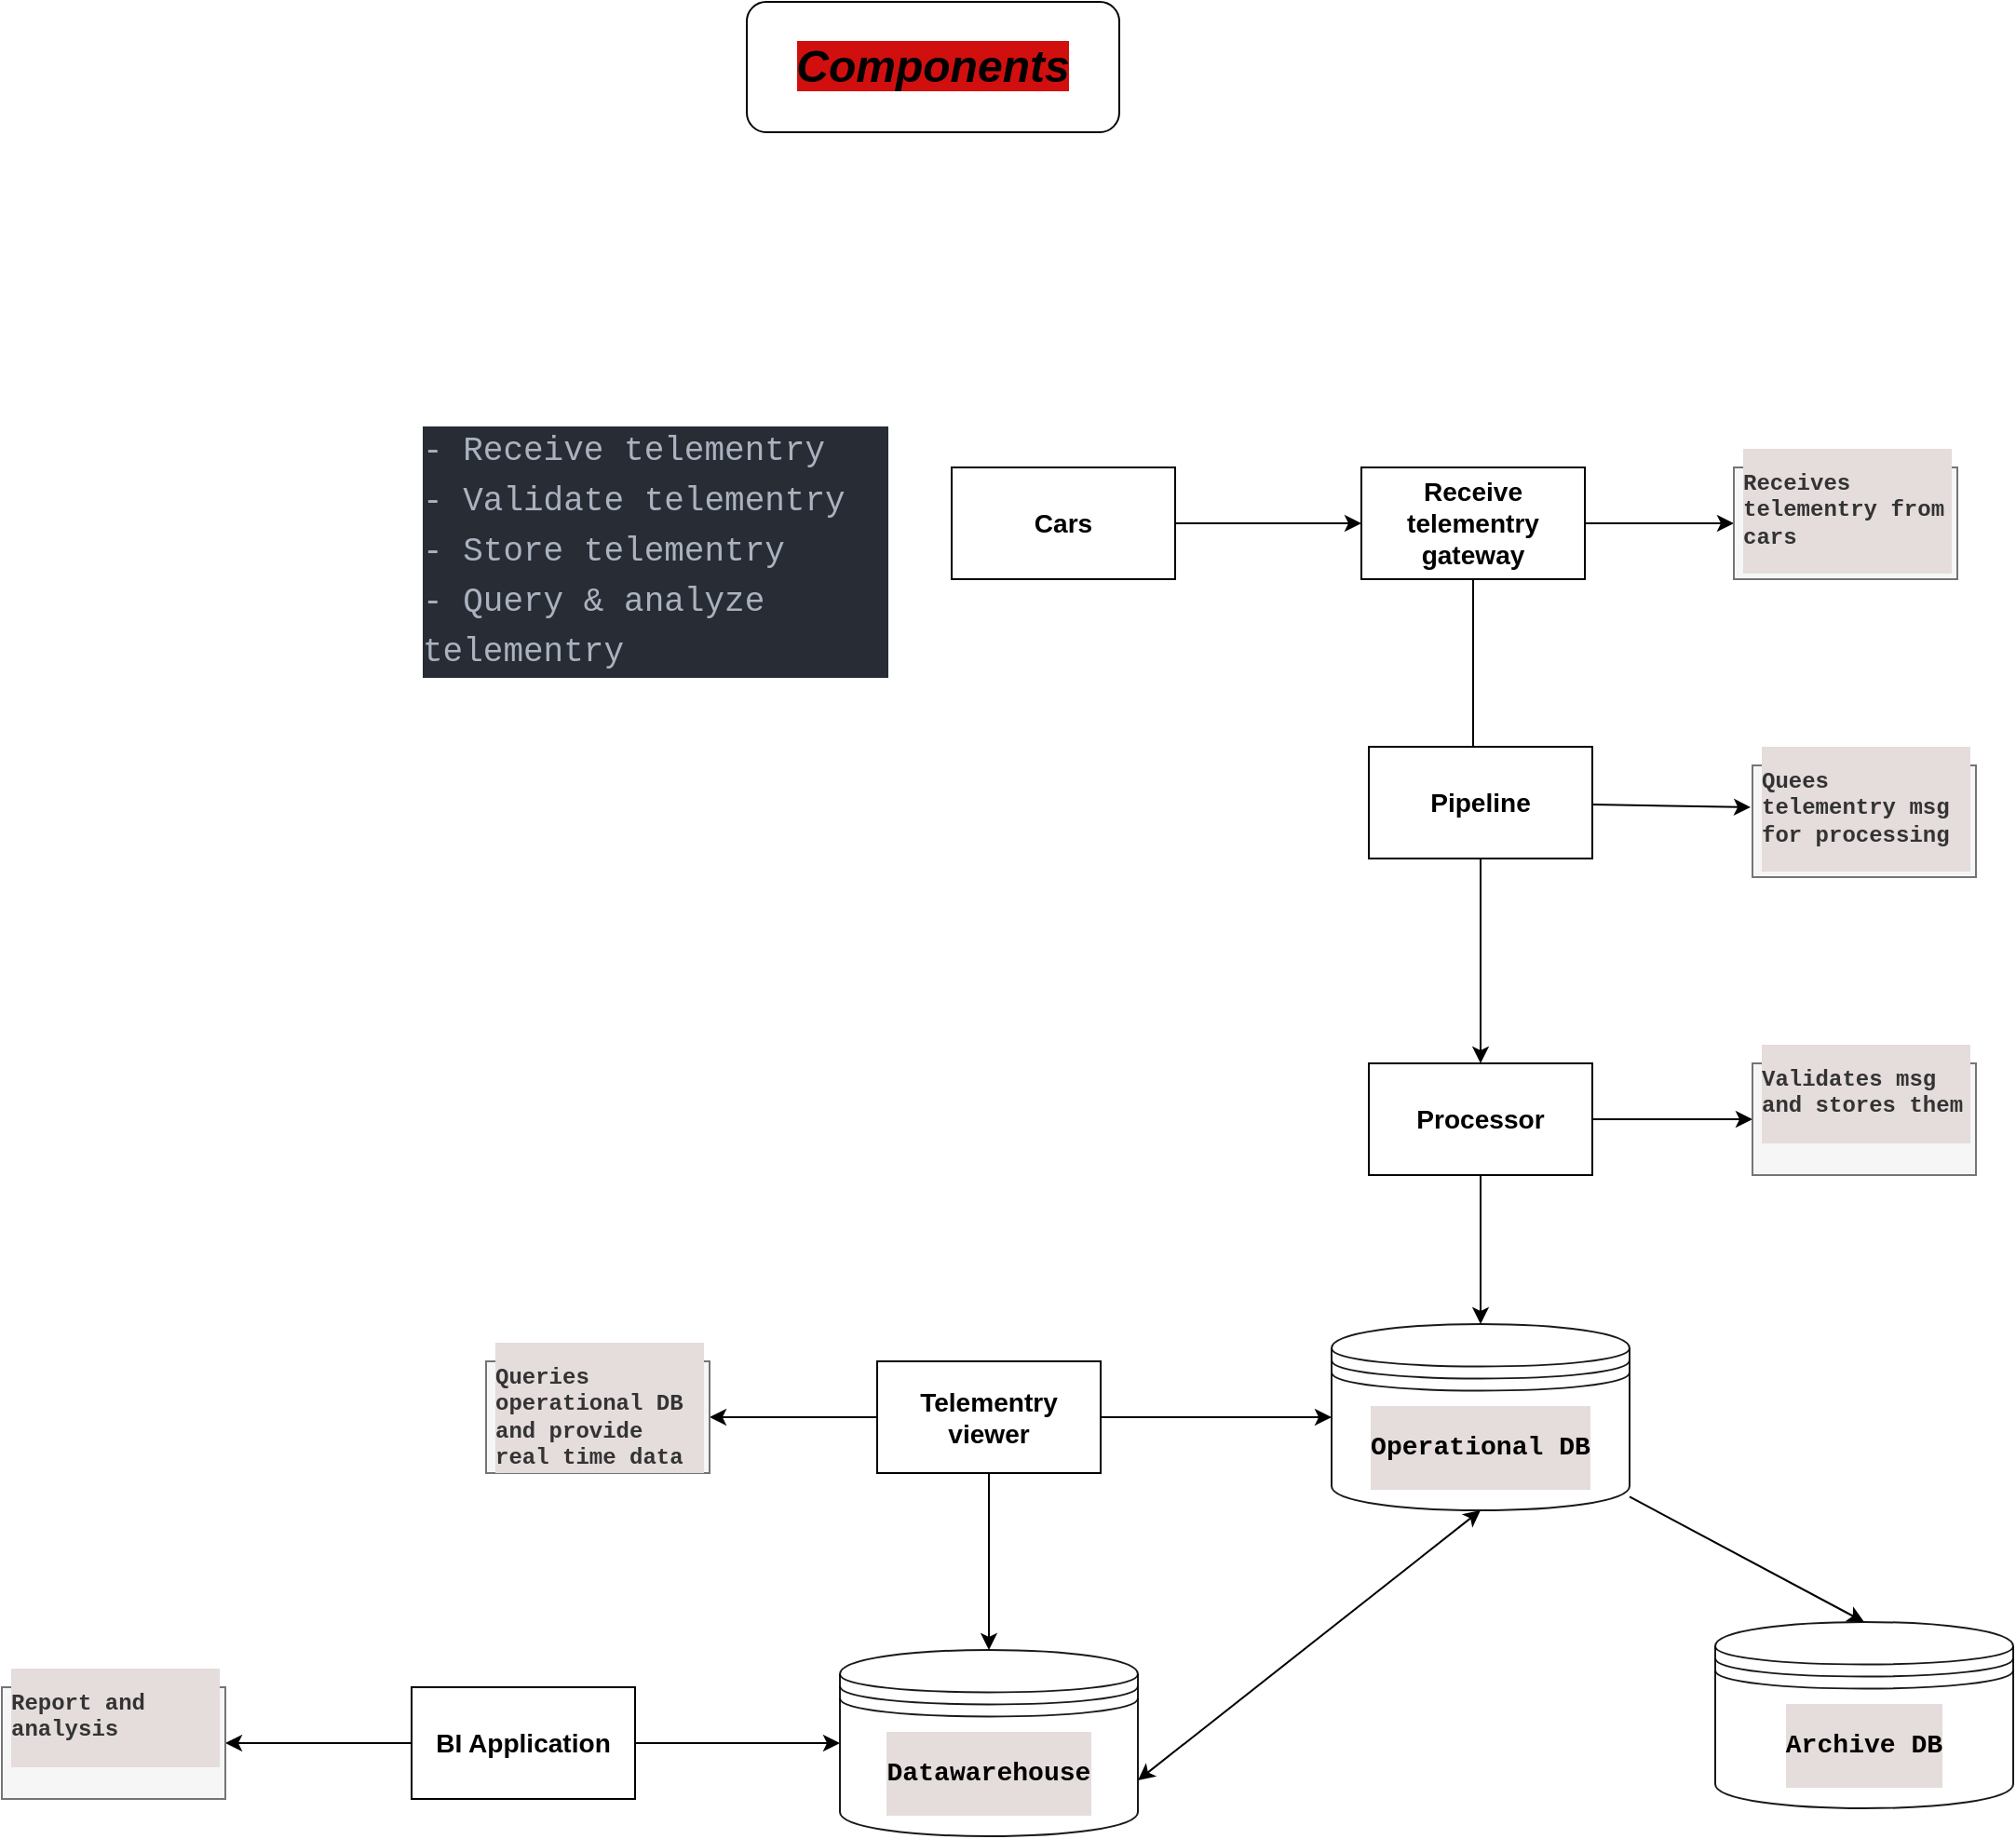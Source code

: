 <mxfile>
    <diagram id="WpBTrdDwgxIbmVsbJg8S" name="Components">
        <mxGraphModel dx="1781" dy="1787" grid="1" gridSize="10" guides="1" tooltips="1" connect="1" arrows="1" fold="1" page="1" pageScale="1" pageWidth="827" pageHeight="1169" math="0" shadow="0">
            <root>
                <mxCell id="0"/>
                <mxCell id="1" parent="0"/>
                <mxCell id="7" value="" style="edgeStyle=none;html=1;" parent="1" source="2" target="6" edge="1">
                    <mxGeometry relative="1" as="geometry"/>
                </mxCell>
                <mxCell id="2" value="&lt;h3&gt;Cars&lt;/h3&gt;" style="rounded=0;whiteSpace=wrap;html=1;" parent="1" vertex="1">
                    <mxGeometry x="190" y="-150" width="120" height="60" as="geometry"/>
                </mxCell>
                <mxCell id="3" value="&lt;div style=&quot;color: rgb(171, 178, 191); background-color: rgb(40, 44, 52); font-family: Menlo, Monaco, &amp;quot;Courier New&amp;quot;, monospace; font-size: 18px; line-height: 27px;&quot;&gt;&lt;div&gt;- Receive telementry&lt;/div&gt;&lt;div&gt;- Validate telementry&lt;/div&gt;&lt;div&gt;- Store telementry&lt;/div&gt;&lt;div&gt;- Query &amp;amp; analyze telementry&lt;/div&gt;&lt;/div&gt;" style="text;strokeColor=none;fillColor=none;align=left;verticalAlign=middle;spacingLeft=4;spacingRight=4;overflow=hidden;points=[[0,0.5],[1,0.5]];portConstraint=eastwest;rotatable=0;whiteSpace=wrap;html=1;" parent="1" vertex="1">
                    <mxGeometry x="-100" y="-180" width="260" height="150" as="geometry"/>
                </mxCell>
                <mxCell id="4" value="&lt;h1&gt;&lt;b&gt;&lt;i style=&quot;background-color: rgb(210, 15, 15);&quot;&gt;Components&lt;/i&gt;&lt;/b&gt;&lt;/h1&gt;" style="rounded=1;whiteSpace=wrap;html=1;" parent="1" vertex="1">
                    <mxGeometry x="80" y="-400" width="200" height="70" as="geometry"/>
                </mxCell>
                <mxCell id="9" style="edgeStyle=none;html=1;" parent="1" source="6" edge="1">
                    <mxGeometry relative="1" as="geometry">
                        <mxPoint x="470" y="10" as="targetPoint"/>
                    </mxGeometry>
                </mxCell>
                <mxCell id="12" value="" style="edgeStyle=none;html=1;fontColor=none;" parent="1" source="6" target="11" edge="1">
                    <mxGeometry relative="1" as="geometry"/>
                </mxCell>
                <mxCell id="6" value="&lt;h3&gt;Receive telementry gateway&lt;/h3&gt;" style="rounded=0;whiteSpace=wrap;html=1;" parent="1" vertex="1">
                    <mxGeometry x="410" y="-150" width="120" height="60" as="geometry"/>
                </mxCell>
                <mxCell id="14" style="edgeStyle=none;html=1;entryX=-0.008;entryY=0.375;entryDx=0;entryDy=0;entryPerimeter=0;fontFamily=Courier New;fontColor=none;" parent="1" source="10" target="13" edge="1">
                    <mxGeometry relative="1" as="geometry"/>
                </mxCell>
                <mxCell id="19" value="" style="edgeStyle=none;html=1;fontFamily=Courier New;fontColor=none;" parent="1" source="10" target="15" edge="1">
                    <mxGeometry relative="1" as="geometry"/>
                </mxCell>
                <mxCell id="10" value="&lt;h3&gt;Pipeline&lt;/h3&gt;" style="rounded=0;whiteSpace=wrap;html=1;" parent="1" vertex="1">
                    <mxGeometry x="414" width="120" height="60" as="geometry"/>
                </mxCell>
                <mxCell id="11" value="&lt;p&gt;Receives telementry from cars&lt;/p&gt;" style="text;html=1;spacing=5;spacingTop=-20;whiteSpace=wrap;overflow=hidden;rounded=0;glass=0;labelBackgroundColor=#e5dcdc;fillStyle=auto;fontFamily=Courier New;align=left;fontStyle=1;opacity=90;fillColor=#f5f5f5;strokeColor=#666666;fontColor=#333333;" parent="1" vertex="1">
                    <mxGeometry x="610" y="-150" width="120" height="60" as="geometry"/>
                </mxCell>
                <mxCell id="13" value="&lt;p&gt;Quees telementry msg for processing&lt;/p&gt;" style="text;html=1;spacing=5;spacingTop=-20;whiteSpace=wrap;overflow=hidden;rounded=0;glass=0;labelBackgroundColor=#e5dcdc;fillStyle=auto;fontFamily=Courier New;align=left;fontStyle=1;opacity=90;fillColor=#f5f5f5;strokeColor=#666666;fontColor=#333333;" parent="1" vertex="1">
                    <mxGeometry x="620" y="10" width="120" height="60" as="geometry"/>
                </mxCell>
                <mxCell id="17" value="" style="edgeStyle=none;html=1;fontFamily=Courier New;fontColor=none;" parent="1" source="15" target="16" edge="1">
                    <mxGeometry relative="1" as="geometry"/>
                </mxCell>
                <mxCell id="20" value="" style="edgeStyle=none;html=1;fontFamily=Courier New;fontColor=none;" parent="1" source="15" target="18" edge="1">
                    <mxGeometry relative="1" as="geometry"/>
                </mxCell>
                <mxCell id="15" value="&lt;h3&gt;Processor&lt;/h3&gt;" style="rounded=0;whiteSpace=wrap;html=1;" parent="1" vertex="1">
                    <mxGeometry x="414" y="170" width="120" height="60" as="geometry"/>
                </mxCell>
                <mxCell id="16" value="&lt;p&gt;Validates msg and stores them&lt;/p&gt;" style="text;html=1;spacing=5;spacingTop=-20;whiteSpace=wrap;overflow=hidden;rounded=0;glass=0;labelBackgroundColor=#e5dcdc;fillStyle=auto;fontFamily=Courier New;align=left;fontStyle=1;opacity=90;fillColor=#f5f5f5;strokeColor=#666666;fontColor=#333333;" parent="1" vertex="1">
                    <mxGeometry x="620" y="170" width="120" height="60" as="geometry"/>
                </mxCell>
                <mxCell id="40" style="edgeStyle=none;html=1;entryX=0.5;entryY=0;entryDx=0;entryDy=0;fontFamily=Courier New;fontColor=none;" parent="1" source="18" target="39" edge="1">
                    <mxGeometry relative="1" as="geometry"/>
                </mxCell>
                <mxCell id="18" value="&lt;h3&gt;Operational DB&lt;/h3&gt;" style="shape=datastore;whiteSpace=wrap;html=1;rounded=1;glass=0;labelBackgroundColor=#e5dcdc;fillStyle=auto;strokeColor=default;fontFamily=Courier New;fontColor=none;fillColor=none;opacity=90;" parent="1" vertex="1">
                    <mxGeometry x="394" y="310" width="160" height="100" as="geometry"/>
                </mxCell>
                <mxCell id="21" value="&lt;h3&gt;Datawarehouse&lt;/h3&gt;" style="shape=datastore;whiteSpace=wrap;html=1;rounded=1;glass=0;labelBackgroundColor=#e5dcdc;fillStyle=auto;strokeColor=default;fontFamily=Courier New;fontColor=none;fillColor=none;opacity=90;" parent="1" vertex="1">
                    <mxGeometry x="130" y="485" width="160" height="100" as="geometry"/>
                </mxCell>
                <mxCell id="26" value="" style="edgeStyle=none;html=1;fontFamily=Courier New;fontColor=none;" parent="1" source="22" target="24" edge="1">
                    <mxGeometry relative="1" as="geometry"/>
                </mxCell>
                <mxCell id="29" style="edgeStyle=none;html=1;entryX=0;entryY=0.5;entryDx=0;entryDy=0;fontFamily=Courier New;fontColor=none;" parent="1" source="22" target="18" edge="1">
                    <mxGeometry relative="1" as="geometry"/>
                </mxCell>
                <mxCell id="30" style="edgeStyle=none;html=1;fontFamily=Courier New;fontColor=none;" parent="1" source="22" target="21" edge="1">
                    <mxGeometry relative="1" as="geometry"/>
                </mxCell>
                <mxCell id="22" value="&lt;h3&gt;Telementry viewer&lt;/h3&gt;" style="rounded=0;whiteSpace=wrap;html=1;" parent="1" vertex="1">
                    <mxGeometry x="150" y="330" width="120" height="60" as="geometry"/>
                </mxCell>
                <mxCell id="24" value="&lt;p&gt;Queries operational DB and provide real time data&lt;/p&gt;" style="text;html=1;spacing=5;spacingTop=-20;whiteSpace=wrap;overflow=hidden;rounded=0;glass=0;labelBackgroundColor=#e5dcdc;fillStyle=auto;fontFamily=Courier New;align=left;fontStyle=1;opacity=90;fillColor=#f5f5f5;strokeColor=#666666;fontColor=#333333;" parent="1" vertex="1">
                    <mxGeometry x="-60" y="330" width="120" height="60" as="geometry"/>
                </mxCell>
                <mxCell id="34" value="" style="endArrow=classic;startArrow=classic;html=1;fontFamily=Courier New;fontColor=none;entryX=0.5;entryY=1;entryDx=0;entryDy=0;exitX=1;exitY=0.7;exitDx=0;exitDy=0;" parent="1" source="21" target="18" edge="1">
                    <mxGeometry width="50" height="50" relative="1" as="geometry">
                        <mxPoint x="320" y="450" as="sourcePoint"/>
                        <mxPoint x="370" y="400" as="targetPoint"/>
                        <Array as="points"/>
                    </mxGeometry>
                </mxCell>
                <mxCell id="36" value="" style="edgeStyle=none;html=1;fontFamily=Courier New;fontColor=none;" parent="1" source="35" target="21" edge="1">
                    <mxGeometry relative="1" as="geometry"/>
                </mxCell>
                <mxCell id="38" value="" style="edgeStyle=none;html=1;fontFamily=Courier New;fontColor=none;" parent="1" source="35" target="37" edge="1">
                    <mxGeometry relative="1" as="geometry"/>
                </mxCell>
                <mxCell id="35" value="&lt;h3&gt;BI Application&lt;/h3&gt;" style="rounded=0;whiteSpace=wrap;html=1;" parent="1" vertex="1">
                    <mxGeometry x="-100" y="505" width="120" height="60" as="geometry"/>
                </mxCell>
                <mxCell id="37" value="&lt;p&gt;Report and analysis&lt;/p&gt;" style="text;html=1;spacing=5;spacingTop=-20;whiteSpace=wrap;overflow=hidden;rounded=0;glass=0;labelBackgroundColor=#e5dcdc;fillStyle=auto;fontFamily=Courier New;align=left;fontStyle=1;opacity=90;fillColor=#f5f5f5;strokeColor=#666666;fontColor=#333333;" parent="1" vertex="1">
                    <mxGeometry x="-320" y="505" width="120" height="60" as="geometry"/>
                </mxCell>
                <mxCell id="39" value="&lt;h3&gt;Archive DB&lt;/h3&gt;" style="shape=datastore;whiteSpace=wrap;html=1;rounded=1;glass=0;labelBackgroundColor=#e5dcdc;fillStyle=auto;strokeColor=default;fontFamily=Courier New;fontColor=none;fillColor=none;opacity=90;" parent="1" vertex="1">
                    <mxGeometry x="600" y="470" width="160" height="100" as="geometry"/>
                </mxCell>
            </root>
        </mxGraphModel>
    </diagram>
    <diagram id="6kcMI4g_bfm9td3OiWD_" name="logical">
        <mxGraphModel dx="2085" dy="1787" grid="1" gridSize="10" guides="1" tooltips="1" connect="1" arrows="1" fold="1" page="1" pageScale="1" pageWidth="827" pageHeight="1169" math="0" shadow="0">
            <root>
                <mxCell id="0"/>
                <mxCell id="1" parent="0"/>
                <mxCell id="HioGOWbEWWY_8ulVzMA6-1" value="" style="edgeStyle=none;html=1;" edge="1" parent="1" source="HioGOWbEWWY_8ulVzMA6-2" target="HioGOWbEWWY_8ulVzMA6-7">
                    <mxGeometry relative="1" as="geometry"/>
                </mxCell>
                <mxCell id="HioGOWbEWWY_8ulVzMA6-2" value="&lt;h3&gt;Cars&lt;/h3&gt;" style="rounded=0;whiteSpace=wrap;html=1;" vertex="1" parent="1">
                    <mxGeometry x="190" y="-150" width="120" height="60" as="geometry"/>
                </mxCell>
                <mxCell id="HioGOWbEWWY_8ulVzMA6-4" value="&lt;h1&gt;&lt;b&gt;&lt;i style=&quot;background-color: rgb(210, 15, 15);&quot;&gt;Logical Components&lt;/i&gt;&lt;/b&gt;&lt;/h1&gt;" style="rounded=1;whiteSpace=wrap;html=1;" vertex="1" parent="1">
                    <mxGeometry x="80" y="-400" width="200" height="70" as="geometry"/>
                </mxCell>
                <mxCell id="HioGOWbEWWY_8ulVzMA6-5" style="edgeStyle=none;html=1;entryX=0.5;entryY=0;entryDx=0;entryDy=0;" edge="1" parent="1" source="HioGOWbEWWY_8ulVzMA6-7" target="HioGOWbEWWY_8ulVzMA6-10">
                    <mxGeometry relative="1" as="geometry">
                        <mxPoint x="470" y="10" as="targetPoint"/>
                    </mxGeometry>
                </mxCell>
                <mxCell id="HioGOWbEWWY_8ulVzMA6-7" value="&lt;h3&gt;Receive telementry gateway&lt;/h3&gt;" style="rounded=0;whiteSpace=wrap;html=1;" vertex="1" parent="1">
                    <mxGeometry x="394" y="-170" width="256" height="100" as="geometry"/>
                </mxCell>
                <mxCell id="HioGOWbEWWY_8ulVzMA6-9" value="" style="edgeStyle=none;html=1;fontFamily=Courier New;fontColor=none;" edge="1" parent="1" source="HioGOWbEWWY_8ulVzMA6-10" target="HioGOWbEWWY_8ulVzMA6-15">
                    <mxGeometry relative="1" as="geometry"/>
                </mxCell>
                <mxCell id="HioGOWbEWWY_8ulVzMA6-10" value="&lt;h3&gt;Telementry Pipeline&lt;/h3&gt;" style="rounded=0;whiteSpace=wrap;html=1;" vertex="1" parent="1">
                    <mxGeometry x="382" y="20" width="280" height="120" as="geometry"/>
                </mxCell>
                <mxCell id="HioGOWbEWWY_8ulVzMA6-14" value="" style="edgeStyle=none;html=1;fontFamily=Courier New;fontColor=none;" edge="1" parent="1" source="HioGOWbEWWY_8ulVzMA6-15" target="HioGOWbEWWY_8ulVzMA6-18">
                    <mxGeometry relative="1" as="geometry"/>
                </mxCell>
                <mxCell id="HioGOWbEWWY_8ulVzMA6-15" value="&lt;h3&gt;Telementry Processor&lt;/h3&gt;" style="rounded=0;whiteSpace=wrap;html=1;" vertex="1" parent="1">
                    <mxGeometry x="380" y="220" width="290" height="130" as="geometry"/>
                </mxCell>
                <mxCell id="HioGOWbEWWY_8ulVzMA6-36" style="edgeStyle=none;html=1;entryX=-0.012;entryY=0.615;entryDx=0;entryDy=0;entryPerimeter=0;" edge="1" parent="1" source="HioGOWbEWWY_8ulVzMA6-18" target="HioGOWbEWWY_8ulVzMA6-30">
                    <mxGeometry relative="1" as="geometry"/>
                </mxCell>
                <mxCell id="HioGOWbEWWY_8ulVzMA6-18" value="&lt;h3&gt;Operational DB&lt;/h3&gt;" style="shape=datastore;whiteSpace=wrap;html=1;rounded=1;glass=0;labelBackgroundColor=#e5dcdc;fillStyle=auto;strokeColor=default;fontFamily=Courier New;fontColor=none;fillColor=none;opacity=90;" vertex="1" parent="1">
                    <mxGeometry x="442" y="485" width="160" height="100" as="geometry"/>
                </mxCell>
                <mxCell id="HioGOWbEWWY_8ulVzMA6-39" value="" style="edgeStyle=none;html=1;" edge="1" parent="1" source="HioGOWbEWWY_8ulVzMA6-19" target="HioGOWbEWWY_8ulVzMA6-38">
                    <mxGeometry relative="1" as="geometry"/>
                </mxCell>
                <mxCell id="HioGOWbEWWY_8ulVzMA6-19" value="&lt;h3&gt;Datawarehouse&lt;/h3&gt;" style="shape=datastore;whiteSpace=wrap;html=1;rounded=1;glass=0;labelBackgroundColor=#e5dcdc;fillStyle=auto;strokeColor=default;fontFamily=Courier New;fontColor=none;fillColor=none;opacity=90;" vertex="1" parent="1">
                    <mxGeometry x="115" y="485" width="160" height="100" as="geometry"/>
                </mxCell>
                <mxCell id="HioGOWbEWWY_8ulVzMA6-22" style="edgeStyle=none;html=1;fontFamily=Courier New;fontColor=none;" edge="1" parent="1" source="HioGOWbEWWY_8ulVzMA6-23" target="HioGOWbEWWY_8ulVzMA6-19">
                    <mxGeometry relative="1" as="geometry"/>
                </mxCell>
                <mxCell id="HioGOWbEWWY_8ulVzMA6-23" value="&lt;h3&gt;Telementry viewer&lt;/h3&gt;" style="rounded=0;whiteSpace=wrap;html=1;" vertex="1" parent="1">
                    <mxGeometry x="50" y="220" width="290" height="130" as="geometry"/>
                </mxCell>
                <mxCell id="HioGOWbEWWY_8ulVzMA6-26" value="" style="edgeStyle=none;html=1;fontFamily=Courier New;fontColor=none;" edge="1" parent="1" source="HioGOWbEWWY_8ulVzMA6-28" target="HioGOWbEWWY_8ulVzMA6-19">
                    <mxGeometry relative="1" as="geometry"/>
                </mxCell>
                <mxCell id="HioGOWbEWWY_8ulVzMA6-28" value="&lt;h3&gt;BI Application&lt;/h3&gt;" style="rounded=0;whiteSpace=wrap;html=1;" vertex="1" parent="1">
                    <mxGeometry x="-100" y="505" width="120" height="60" as="geometry"/>
                </mxCell>
                <mxCell id="HioGOWbEWWY_8ulVzMA6-30" value="&lt;h3&gt;Archive DB&lt;/h3&gt;" style="shape=datastore;whiteSpace=wrap;html=1;rounded=1;glass=0;labelBackgroundColor=#e5dcdc;fillStyle=auto;strokeColor=default;fontFamily=Courier New;fontColor=none;fillColor=none;opacity=90;" vertex="1" parent="1">
                    <mxGeometry x="740" y="480" width="160" height="100" as="geometry"/>
                </mxCell>
                <mxCell id="HioGOWbEWWY_8ulVzMA6-31" value="&lt;b&gt;NodeJS&lt;/b&gt;" style="html=1;dashed=0;whitespace=wrap;" vertex="1" parent="1">
                    <mxGeometry x="427" y="-100" width="190" height="30" as="geometry"/>
                </mxCell>
                <mxCell id="HioGOWbEWWY_8ulVzMA6-32" value="&lt;b&gt;Apache Kafka&lt;/b&gt;" style="html=1;dashed=0;whitespace=wrap;" vertex="1" parent="1">
                    <mxGeometry x="435" y="100" width="190" height="30" as="geometry"/>
                </mxCell>
                <mxCell id="HioGOWbEWWY_8ulVzMA6-33" value="&lt;b&gt;NodeJS&lt;/b&gt;" style="html=1;dashed=0;whitespace=wrap;" vertex="1" parent="1">
                    <mxGeometry x="435" y="320" width="190" height="30" as="geometry"/>
                </mxCell>
                <mxCell id="HioGOWbEWWY_8ulVzMA6-34" value="&lt;b&gt;Mango DB&lt;/b&gt;" style="html=1;dashed=0;whitespace=wrap;" vertex="1" parent="1">
                    <mxGeometry x="435" y="610" width="190" height="30" as="geometry"/>
                </mxCell>
                <mxCell id="HioGOWbEWWY_8ulVzMA6-35" value="&lt;b&gt;Azure Cloud Storage&lt;/b&gt;" style="html=1;dashed=0;whitespace=wrap;" vertex="1" parent="1">
                    <mxGeometry x="740" y="610" width="190" height="30" as="geometry"/>
                </mxCell>
                <mxCell id="HioGOWbEWWY_8ulVzMA6-40" style="edgeStyle=none;html=1;exitX=0.75;exitY=1;exitDx=0;exitDy=0;entryX=0.5;entryY=0;entryDx=0;entryDy=0;" edge="1" parent="1" source="HioGOWbEWWY_8ulVzMA6-37" target="HioGOWbEWWY_8ulVzMA6-38">
                    <mxGeometry relative="1" as="geometry"/>
                </mxCell>
                <mxCell id="HioGOWbEWWY_8ulVzMA6-37" value="&lt;b&gt;NodeJS&lt;/b&gt;" style="html=1;dashed=0;whitespace=wrap;" vertex="1" parent="1">
                    <mxGeometry x="115" y="320" width="190" height="30" as="geometry"/>
                </mxCell>
                <mxCell id="HioGOWbEWWY_8ulVzMA6-38" value="&lt;h3&gt;Datawarehouse&lt;/h3&gt;" style="shape=datastore;whiteSpace=wrap;html=1;rounded=1;glass=0;labelBackgroundColor=#e5dcdc;fillStyle=auto;strokeColor=default;fontFamily=Courier New;fontColor=none;fillColor=none;opacity=90;" vertex="1" parent="1">
                    <mxGeometry x="355" y="485" width="160" height="100" as="geometry"/>
                </mxCell>
            </root>
        </mxGraphModel>
    </diagram>
    <diagram id="38LXPt_X2zxEb2FeAr0i" name="Physical">
        <mxGraphModel dx="2085" dy="618" grid="1" gridSize="10" guides="1" tooltips="1" connect="1" arrows="1" fold="1" page="1" pageScale="1" pageWidth="827" pageHeight="1169" math="0" shadow="0">
            <root>
                <mxCell id="0"/>
                <mxCell id="1" parent="0"/>
                <mxCell id="turRRVDwFCccaMcealDQ-43" style="edgeStyle=none;html=1;entryX=0.5;entryY=0;entryDx=0;entryDy=0;" edge="1" parent="1" source="turRRVDwFCccaMcealDQ-8" target="turRRVDwFCccaMcealDQ-15">
                    <mxGeometry relative="1" as="geometry"/>
                </mxCell>
                <mxCell id="turRRVDwFCccaMcealDQ-8" value="Load Balancer" style="verticalLabelPosition=bottom;verticalAlign=top;html=1;shape=mxgraph.basic.rect;fillColor2=none;strokeWidth=1;size=16;indent=5;movable=1;resizable=1;rotatable=1;deletable=1;editable=1;connectable=1;" vertex="1" parent="1">
                    <mxGeometry x="360" y="110" width="280" height="210" as="geometry"/>
                </mxCell>
                <mxCell id="turRRVDwFCccaMcealDQ-42" style="edgeStyle=none;html=1;entryX=0.036;entryY=0.167;entryDx=0;entryDy=0;entryPerimeter=0;" edge="1" parent="1" source="turRRVDwFCccaMcealDQ-1" target="turRRVDwFCccaMcealDQ-8">
                    <mxGeometry relative="1" as="geometry"/>
                </mxCell>
                <mxCell id="turRRVDwFCccaMcealDQ-1" value="Cars" style="html=1;dashed=0;whitespace=wrap;" vertex="1" parent="1">
                    <mxGeometry x="160" y="120" width="100" height="50" as="geometry"/>
                </mxCell>
                <mxCell id="turRRVDwFCccaMcealDQ-9" value="telementry gateway" style="html=1;dashed=0;whitespace=wrap;" vertex="1" parent="1">
                    <mxGeometry x="410" y="140" width="110" height="50" as="geometry"/>
                </mxCell>
                <mxCell id="turRRVDwFCccaMcealDQ-11" value="telementry gateway" style="html=1;dashed=0;whitespace=wrap;" vertex="1" parent="1">
                    <mxGeometry x="440" y="180" width="110" height="50" as="geometry"/>
                </mxCell>
                <mxCell id="turRRVDwFCccaMcealDQ-12" value="telementry gateway" style="html=1;dashed=0;whitespace=wrap;" vertex="1" parent="1">
                    <mxGeometry x="470" y="220" width="110" height="50" as="geometry"/>
                </mxCell>
                <mxCell id="turRRVDwFCccaMcealDQ-44" style="edgeStyle=none;html=1;entryX=0.507;entryY=-0.017;entryDx=0;entryDy=0;entryPerimeter=0;" edge="1" parent="1" source="turRRVDwFCccaMcealDQ-15" target="turRRVDwFCccaMcealDQ-17">
                    <mxGeometry relative="1" as="geometry"/>
                </mxCell>
                <mxCell id="turRRVDwFCccaMcealDQ-15" value="telementry pipeline" style="html=1;dashed=0;whitespace=wrap;" vertex="1" parent="1">
                    <mxGeometry x="360" y="400" width="280" height="80" as="geometry"/>
                </mxCell>
                <mxCell id="turRRVDwFCccaMcealDQ-24" style="edgeStyle=none;html=1;entryX=0.5;entryY=0;entryDx=0;entryDy=0;entryPerimeter=0;" edge="1" parent="1" source="turRRVDwFCccaMcealDQ-17" target="turRRVDwFCccaMcealDQ-22">
                    <mxGeometry relative="1" as="geometry"/>
                </mxCell>
                <mxCell id="turRRVDwFCccaMcealDQ-17" value="Load Balancer" style="verticalLabelPosition=bottom;verticalAlign=top;html=1;shape=mxgraph.basic.rect;fillColor2=none;strokeWidth=1;size=16;indent=5;movable=1;resizable=1;rotatable=1;deletable=1;editable=1;connectable=1;" vertex="1" parent="1">
                    <mxGeometry x="360" y="560" width="280" height="210" as="geometry"/>
                </mxCell>
                <mxCell id="turRRVDwFCccaMcealDQ-18" value="telementry processor&lt;br&gt;" style="html=1;dashed=0;whitespace=wrap;" vertex="1" parent="1">
                    <mxGeometry x="400" y="590" width="140" height="50" as="geometry"/>
                </mxCell>
                <mxCell id="turRRVDwFCccaMcealDQ-20" value="telementry processor&lt;br&gt;" style="html=1;dashed=0;whitespace=wrap;" vertex="1" parent="1">
                    <mxGeometry x="425" y="630" width="140" height="50" as="geometry"/>
                </mxCell>
                <mxCell id="turRRVDwFCccaMcealDQ-21" value="telementry processor&lt;br&gt;" style="html=1;dashed=0;whitespace=wrap;" vertex="1" parent="1">
                    <mxGeometry x="455" y="670" width="140" height="50" as="geometry"/>
                </mxCell>
                <mxCell id="turRRVDwFCccaMcealDQ-26" value="" style="edgeStyle=none;html=1;" edge="1" parent="1" source="turRRVDwFCccaMcealDQ-22" target="turRRVDwFCccaMcealDQ-25">
                    <mxGeometry relative="1" as="geometry"/>
                </mxCell>
                <mxCell id="turRRVDwFCccaMcealDQ-22" value="Operational DB" style="shape=cylinder3;whiteSpace=wrap;html=1;boundedLbl=1;backgroundOutline=1;size=15;" vertex="1" parent="1">
                    <mxGeometry x="420" y="910" width="160" height="180" as="geometry"/>
                </mxCell>
                <mxCell id="turRRVDwFCccaMcealDQ-25" value="Archive DB" style="shape=cylinder3;whiteSpace=wrap;html=1;boundedLbl=1;backgroundOutline=1;size=15;" vertex="1" parent="1">
                    <mxGeometry x="660" y="910" width="160" height="180" as="geometry"/>
                </mxCell>
                <mxCell id="turRRVDwFCccaMcealDQ-27" value="Data warehouse" style="shape=cylinder3;whiteSpace=wrap;html=1;boundedLbl=1;backgroundOutline=1;size=15;" vertex="1" parent="1">
                    <mxGeometry x="-20" y="1000" width="240" height="100" as="geometry"/>
                </mxCell>
                <mxCell id="turRRVDwFCccaMcealDQ-38" style="edgeStyle=none;html=1;" edge="1" parent="1" source="turRRVDwFCccaMcealDQ-28">
                    <mxGeometry relative="1" as="geometry">
                        <mxPoint x="420" y="1020" as="targetPoint"/>
                        <Array as="points">
                            <mxPoint x="260" y="880"/>
                        </Array>
                    </mxGeometry>
                </mxCell>
                <mxCell id="turRRVDwFCccaMcealDQ-28" value="Load Balancer" style="verticalLabelPosition=bottom;verticalAlign=top;html=1;shape=mxgraph.basic.rect;fillColor2=none;strokeWidth=1;size=16;indent=5;movable=1;resizable=1;rotatable=1;deletable=1;editable=1;connectable=1;" vertex="1" parent="1">
                    <mxGeometry x="-40" y="640" width="280" height="210" as="geometry"/>
                </mxCell>
                <mxCell id="turRRVDwFCccaMcealDQ-29" value="telementry viewer" style="html=1;dashed=0;whitespace=wrap;" vertex="1" parent="1">
                    <mxGeometry x="-10" y="670" width="140" height="50" as="geometry"/>
                </mxCell>
                <mxCell id="turRRVDwFCccaMcealDQ-30" value="telementry viewer" style="html=1;dashed=0;whitespace=wrap;" vertex="1" parent="1">
                    <mxGeometry x="30" y="710" width="140" height="50" as="geometry"/>
                </mxCell>
                <mxCell id="turRRVDwFCccaMcealDQ-31" value="telementry viewer" style="html=1;dashed=0;whitespace=wrap;" vertex="1" parent="1">
                    <mxGeometry x="60" y="750" width="140" height="50" as="geometry"/>
                </mxCell>
                <mxCell id="turRRVDwFCccaMcealDQ-36" value="" style="endArrow=classic;startArrow=classic;html=1;entryX=0.006;entryY=0.614;entryDx=0;entryDy=0;entryPerimeter=0;exitX=1;exitY=0.5;exitDx=0;exitDy=0;exitPerimeter=0;" edge="1" parent="1" source="turRRVDwFCccaMcealDQ-27" target="turRRVDwFCccaMcealDQ-22">
                    <mxGeometry width="50" height="50" relative="1" as="geometry">
                        <mxPoint x="210" y="1040" as="sourcePoint"/>
                        <mxPoint x="260" y="990" as="targetPoint"/>
                        <Array as="points"/>
                    </mxGeometry>
                </mxCell>
                <mxCell id="turRRVDwFCccaMcealDQ-41" value="" style="edgeStyle=none;html=1;entryX=0.004;entryY=0.425;entryDx=0;entryDy=0;entryPerimeter=0;" edge="1" parent="1" source="turRRVDwFCccaMcealDQ-39" target="turRRVDwFCccaMcealDQ-27">
                    <mxGeometry relative="1" as="geometry">
                        <mxPoint x="-70" y="1040" as="targetPoint"/>
                    </mxGeometry>
                </mxCell>
                <mxCell id="turRRVDwFCccaMcealDQ-39" value="BI Application" style="rounded=0;whiteSpace=wrap;html=1;" vertex="1" parent="1">
                    <mxGeometry x="-320" y="1000" width="170" height="80" as="geometry"/>
                </mxCell>
            </root>
        </mxGraphModel>
    </diagram>
</mxfile>